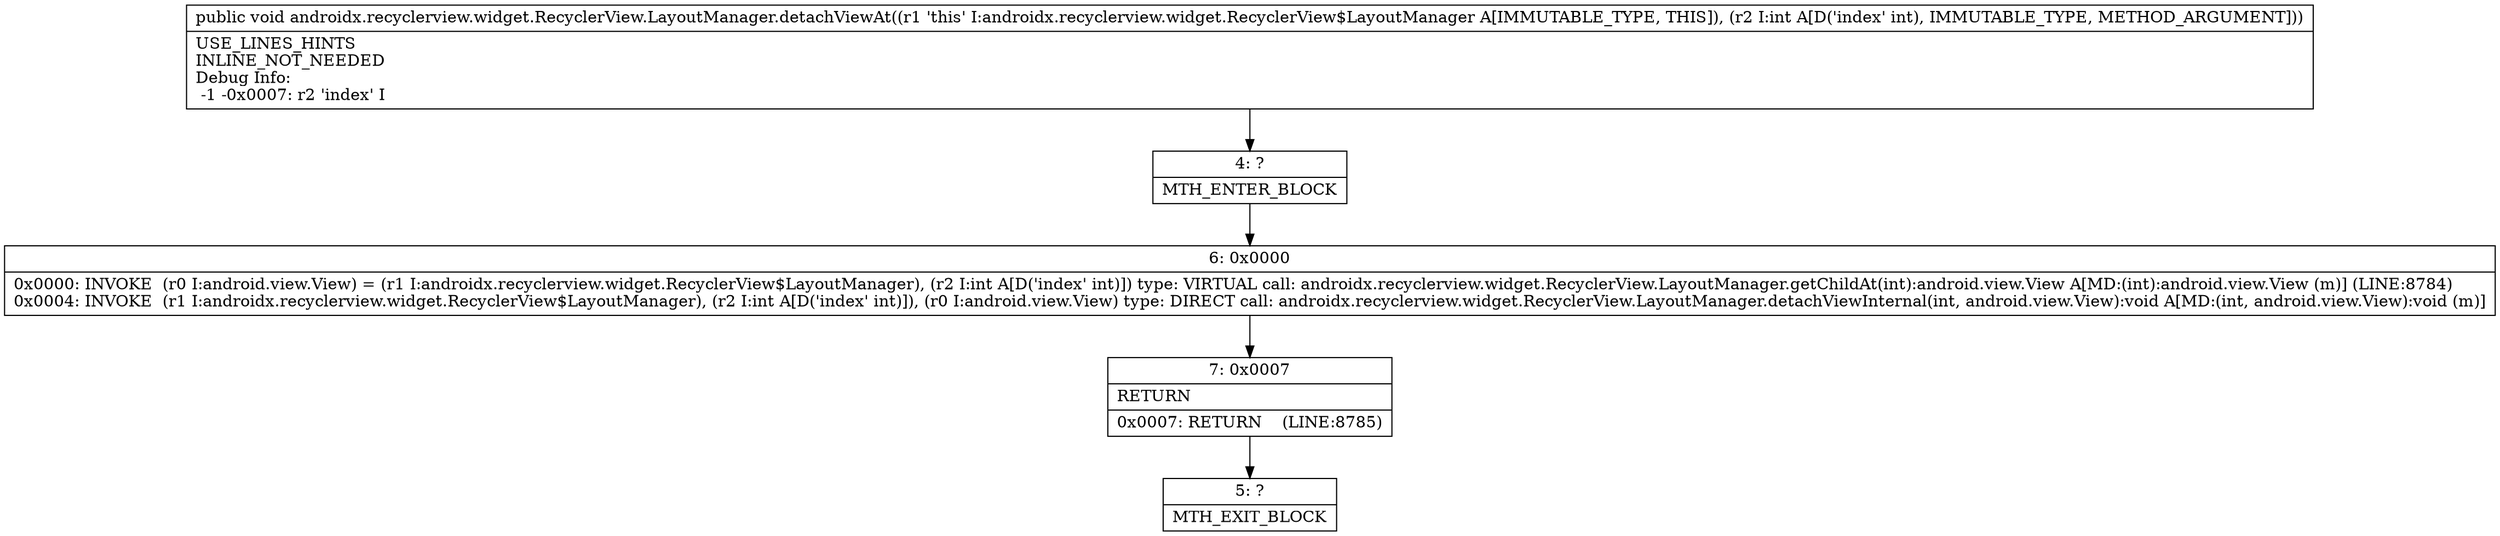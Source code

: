 digraph "CFG forandroidx.recyclerview.widget.RecyclerView.LayoutManager.detachViewAt(I)V" {
Node_4 [shape=record,label="{4\:\ ?|MTH_ENTER_BLOCK\l}"];
Node_6 [shape=record,label="{6\:\ 0x0000|0x0000: INVOKE  (r0 I:android.view.View) = (r1 I:androidx.recyclerview.widget.RecyclerView$LayoutManager), (r2 I:int A[D('index' int)]) type: VIRTUAL call: androidx.recyclerview.widget.RecyclerView.LayoutManager.getChildAt(int):android.view.View A[MD:(int):android.view.View (m)] (LINE:8784)\l0x0004: INVOKE  (r1 I:androidx.recyclerview.widget.RecyclerView$LayoutManager), (r2 I:int A[D('index' int)]), (r0 I:android.view.View) type: DIRECT call: androidx.recyclerview.widget.RecyclerView.LayoutManager.detachViewInternal(int, android.view.View):void A[MD:(int, android.view.View):void (m)]\l}"];
Node_7 [shape=record,label="{7\:\ 0x0007|RETURN\l|0x0007: RETURN    (LINE:8785)\l}"];
Node_5 [shape=record,label="{5\:\ ?|MTH_EXIT_BLOCK\l}"];
MethodNode[shape=record,label="{public void androidx.recyclerview.widget.RecyclerView.LayoutManager.detachViewAt((r1 'this' I:androidx.recyclerview.widget.RecyclerView$LayoutManager A[IMMUTABLE_TYPE, THIS]), (r2 I:int A[D('index' int), IMMUTABLE_TYPE, METHOD_ARGUMENT]))  | USE_LINES_HINTS\lINLINE_NOT_NEEDED\lDebug Info:\l  \-1 \-0x0007: r2 'index' I\l}"];
MethodNode -> Node_4;Node_4 -> Node_6;
Node_6 -> Node_7;
Node_7 -> Node_5;
}

